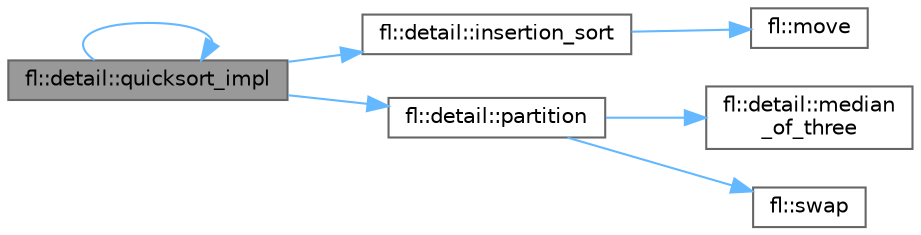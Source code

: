 digraph "fl::detail::quicksort_impl"
{
 // INTERACTIVE_SVG=YES
 // LATEX_PDF_SIZE
  bgcolor="transparent";
  edge [fontname=Helvetica,fontsize=10,labelfontname=Helvetica,labelfontsize=10];
  node [fontname=Helvetica,fontsize=10,shape=box,height=0.2,width=0.4];
  rankdir="LR";
  Node1 [id="Node000001",label="fl::detail::quicksort_impl",height=0.2,width=0.4,color="gray40", fillcolor="grey60", style="filled", fontcolor="black",tooltip=" "];
  Node1 -> Node2 [id="edge1_Node000001_Node000002",color="steelblue1",style="solid",tooltip=" "];
  Node2 [id="Node000002",label="fl::detail::insertion_sort",height=0.2,width=0.4,color="grey40", fillcolor="white", style="filled",URL="$df/d9e/namespacefl_1_1detail_a8c04f3c3d6b52c20a5d2916afb4ad50b.html#a8c04f3c3d6b52c20a5d2916afb4ad50b",tooltip=" "];
  Node2 -> Node3 [id="edge2_Node000002_Node000003",color="steelblue1",style="solid",tooltip=" "];
  Node3 [id="Node000003",label="fl::move",height=0.2,width=0.4,color="grey40", fillcolor="white", style="filled",URL="$d4/d36/namespacefl_a0445ddcae69ac4e524ec18098eb84dbf.html#a0445ddcae69ac4e524ec18098eb84dbf",tooltip=" "];
  Node1 -> Node4 [id="edge3_Node000001_Node000004",color="steelblue1",style="solid",tooltip=" "];
  Node4 [id="Node000004",label="fl::detail::partition",height=0.2,width=0.4,color="grey40", fillcolor="white", style="filled",URL="$df/d9e/namespacefl_1_1detail_a6d8de3d811d1929076314c478367d5b2.html#a6d8de3d811d1929076314c478367d5b2",tooltip=" "];
  Node4 -> Node5 [id="edge4_Node000004_Node000005",color="steelblue1",style="solid",tooltip=" "];
  Node5 [id="Node000005",label="fl::detail::median\l_of_three",height=0.2,width=0.4,color="grey40", fillcolor="white", style="filled",URL="$df/d9e/namespacefl_1_1detail_a2196987b9da11064d21ef6e0417f2999.html#a2196987b9da11064d21ef6e0417f2999",tooltip=" "];
  Node4 -> Node6 [id="edge5_Node000004_Node000006",color="steelblue1",style="solid",tooltip=" "];
  Node6 [id="Node000006",label="fl::swap",height=0.2,width=0.4,color="grey40", fillcolor="white", style="filled",URL="$d4/d36/namespacefl_a1d899b704a244b75b314311218852cf7.html#a1d899b704a244b75b314311218852cf7",tooltip=" "];
  Node1 -> Node1 [id="edge6_Node000001_Node000001",color="steelblue1",style="solid",tooltip=" "];
}
